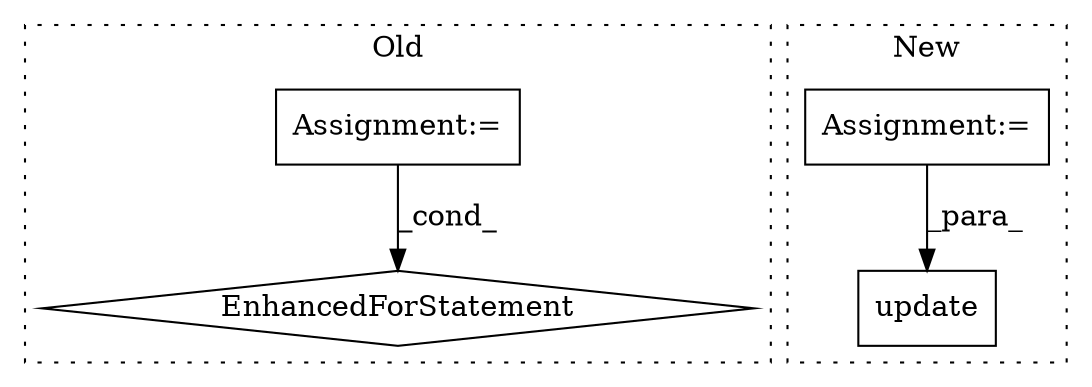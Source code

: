 digraph G {
subgraph cluster0 {
1 [label="EnhancedForStatement" a="70" s="2536,2669" l="89,2" shape="diamond"];
4 [label="Assignment:=" a="7" s="2536,2669" l="89,2" shape="box"];
label = "Old";
style="dotted";
}
subgraph cluster1 {
2 [label="update" a="32" s="2839,3056" l="24,-5" shape="box"];
3 [label="Assignment:=" a="7" s="3007" l="41" shape="box"];
label = "New";
style="dotted";
}
3 -> 2 [label="_para_"];
4 -> 1 [label="_cond_"];
}